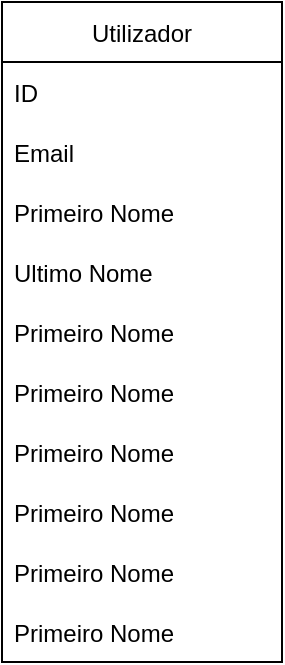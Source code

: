 <mxfile version="17.4.0" type="device"><diagram id="4X46715WBjlFD0GhJCUO" name="Page-1"><mxGraphModel dx="1422" dy="832" grid="1" gridSize="10" guides="1" tooltips="1" connect="1" arrows="1" fold="1" page="1" pageScale="1" pageWidth="850" pageHeight="1100" math="0" shadow="0"><root><mxCell id="0"/><mxCell id="1" parent="0"/><mxCell id="-Emu_MunyjjVj1liitwL-2" value="Utilizador" style="swimlane;fontStyle=0;childLayout=stackLayout;horizontal=1;startSize=30;horizontalStack=0;resizeParent=1;resizeParentMax=0;resizeLast=0;collapsible=1;marginBottom=0;" vertex="1" parent="1"><mxGeometry x="150" y="190" width="140" height="330" as="geometry"/></mxCell><mxCell id="-Emu_MunyjjVj1liitwL-3" value="ID" style="text;strokeColor=none;fillColor=none;align=left;verticalAlign=middle;spacingLeft=4;spacingRight=4;overflow=hidden;points=[[0,0.5],[1,0.5]];portConstraint=eastwest;rotatable=0;" vertex="1" parent="-Emu_MunyjjVj1liitwL-2"><mxGeometry y="30" width="140" height="30" as="geometry"/></mxCell><mxCell id="-Emu_MunyjjVj1liitwL-4" value="Email" style="text;strokeColor=none;fillColor=none;align=left;verticalAlign=middle;spacingLeft=4;spacingRight=4;overflow=hidden;points=[[0,0.5],[1,0.5]];portConstraint=eastwest;rotatable=0;" vertex="1" parent="-Emu_MunyjjVj1liitwL-2"><mxGeometry y="60" width="140" height="30" as="geometry"/></mxCell><mxCell id="-Emu_MunyjjVj1liitwL-5" value="Primeiro Nome" style="text;strokeColor=none;fillColor=none;align=left;verticalAlign=middle;spacingLeft=4;spacingRight=4;overflow=hidden;points=[[0,0.5],[1,0.5]];portConstraint=eastwest;rotatable=0;" vertex="1" parent="-Emu_MunyjjVj1liitwL-2"><mxGeometry y="90" width="140" height="30" as="geometry"/></mxCell><mxCell id="-Emu_MunyjjVj1liitwL-6" value="Ultimo Nome" style="text;strokeColor=none;fillColor=none;align=left;verticalAlign=middle;spacingLeft=4;spacingRight=4;overflow=hidden;points=[[0,0.5],[1,0.5]];portConstraint=eastwest;rotatable=0;" vertex="1" parent="-Emu_MunyjjVj1liitwL-2"><mxGeometry y="120" width="140" height="30" as="geometry"/></mxCell><mxCell id="-Emu_MunyjjVj1liitwL-7" value="Primeiro Nome" style="text;strokeColor=none;fillColor=none;align=left;verticalAlign=middle;spacingLeft=4;spacingRight=4;overflow=hidden;points=[[0,0.5],[1,0.5]];portConstraint=eastwest;rotatable=0;" vertex="1" parent="-Emu_MunyjjVj1liitwL-2"><mxGeometry y="150" width="140" height="30" as="geometry"/></mxCell><mxCell id="-Emu_MunyjjVj1liitwL-8" value="Primeiro Nome" style="text;strokeColor=none;fillColor=none;align=left;verticalAlign=middle;spacingLeft=4;spacingRight=4;overflow=hidden;points=[[0,0.5],[1,0.5]];portConstraint=eastwest;rotatable=0;" vertex="1" parent="-Emu_MunyjjVj1liitwL-2"><mxGeometry y="180" width="140" height="30" as="geometry"/></mxCell><mxCell id="-Emu_MunyjjVj1liitwL-9" value="Primeiro Nome" style="text;strokeColor=none;fillColor=none;align=left;verticalAlign=middle;spacingLeft=4;spacingRight=4;overflow=hidden;points=[[0,0.5],[1,0.5]];portConstraint=eastwest;rotatable=0;" vertex="1" parent="-Emu_MunyjjVj1liitwL-2"><mxGeometry y="210" width="140" height="30" as="geometry"/></mxCell><mxCell id="-Emu_MunyjjVj1liitwL-10" value="Primeiro Nome" style="text;strokeColor=none;fillColor=none;align=left;verticalAlign=middle;spacingLeft=4;spacingRight=4;overflow=hidden;points=[[0,0.5],[1,0.5]];portConstraint=eastwest;rotatable=0;" vertex="1" parent="-Emu_MunyjjVj1liitwL-2"><mxGeometry y="240" width="140" height="30" as="geometry"/></mxCell><mxCell id="-Emu_MunyjjVj1liitwL-11" value="Primeiro Nome" style="text;strokeColor=none;fillColor=none;align=left;verticalAlign=middle;spacingLeft=4;spacingRight=4;overflow=hidden;points=[[0,0.5],[1,0.5]];portConstraint=eastwest;rotatable=0;" vertex="1" parent="-Emu_MunyjjVj1liitwL-2"><mxGeometry y="270" width="140" height="30" as="geometry"/></mxCell><mxCell id="-Emu_MunyjjVj1liitwL-12" value="Primeiro Nome" style="text;strokeColor=none;fillColor=none;align=left;verticalAlign=middle;spacingLeft=4;spacingRight=4;overflow=hidden;points=[[0,0.5],[1,0.5]];portConstraint=eastwest;rotatable=0;" vertex="1" parent="-Emu_MunyjjVj1liitwL-2"><mxGeometry y="300" width="140" height="30" as="geometry"/></mxCell></root></mxGraphModel></diagram></mxfile>